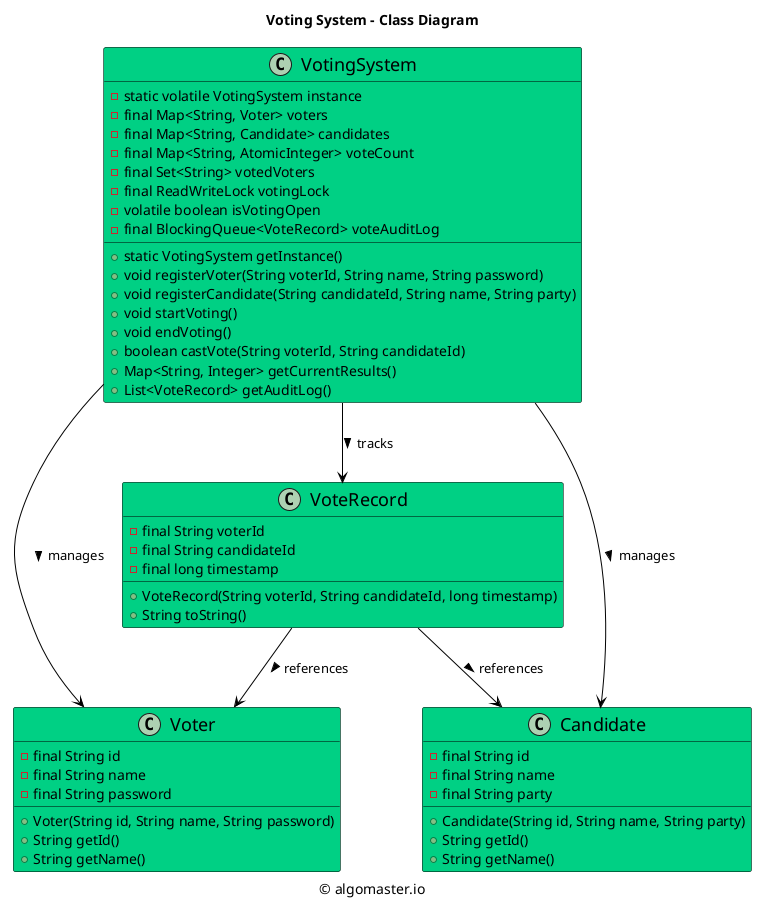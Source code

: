 ```plantuml
@startuml

title Voting System - Class Diagram

caption © algomaster.io

skinparam backgroundColor white
skinparam wrapWidth 500

skinparam class {
  BackgroundColor #00D084
  BorderColor black
  ArrowColor black
  FontSize 18
}

class VotingSystem {
    - static volatile VotingSystem instance
    - final Map<String, Voter> voters
    - final Map<String, Candidate> candidates
    - final Map<String, AtomicInteger> voteCount
    - final Set<String> votedVoters
    - final ReadWriteLock votingLock
    - volatile boolean isVotingOpen
    - final BlockingQueue<VoteRecord> voteAuditLog
    + static VotingSystem getInstance()
    + void registerVoter(String voterId, String name, String password)
    + void registerCandidate(String candidateId, String name, String party)
    + void startVoting()
    + void endVoting()
    + boolean castVote(String voterId, String candidateId)
    + Map<String, Integer> getCurrentResults()
    + List<VoteRecord> getAuditLog()
}

class Voter {
    - final String id
    - final String name
    - final String password
    + Voter(String id, String name, String password)
    + String getId()
    + String getName()
}

class Candidate {
    - final String id
    - final String name
    - final String party
    + Candidate(String id, String name, String party)
    + String getId()
    + String getName()
}

class VoteRecord {
    - final String voterId
    - final String candidateId
    - final long timestamp
    + VoteRecord(String voterId, String candidateId, long timestamp)
    + String toString()
}

VotingSystem --> Voter: manages >
VotingSystem --> Candidate: manages >
VotingSystem --> VoteRecord: tracks >
VoteRecord --> Voter: references >
VoteRecord --> Candidate: references >

@enduml
```
